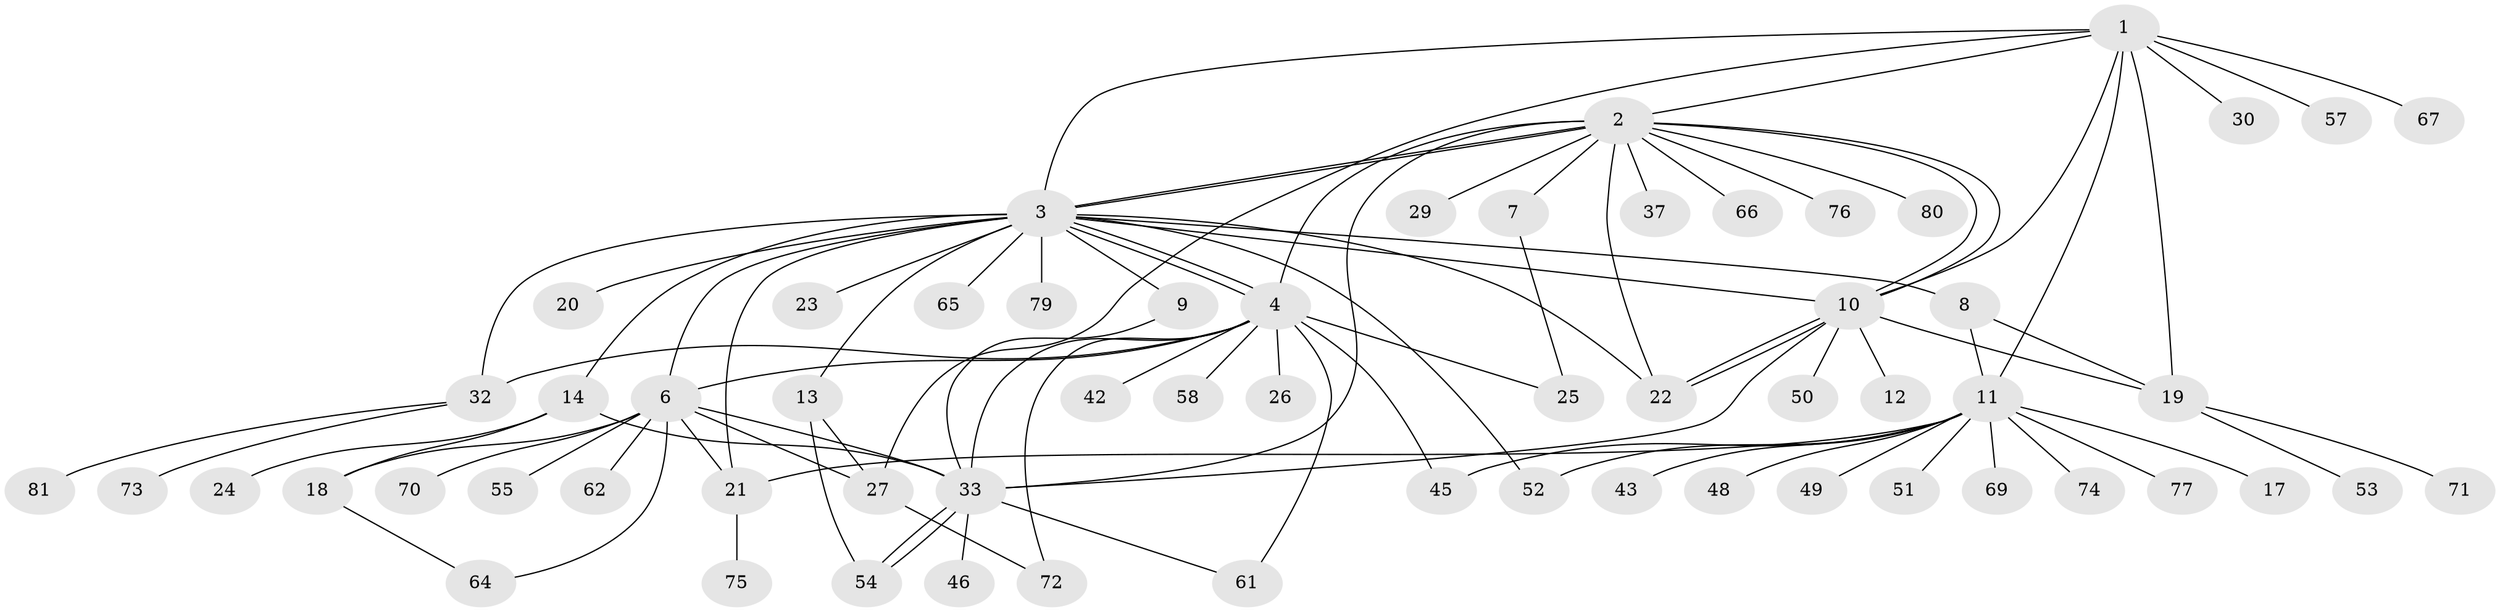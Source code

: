// Generated by graph-tools (version 1.1) at 2025/23/03/03/25 07:23:50]
// undirected, 61 vertices, 93 edges
graph export_dot {
graph [start="1"]
  node [color=gray90,style=filled];
  1 [super="+38"];
  2 [super="+5"];
  3 [super="+35"];
  4 [super="+44"];
  6 [super="+15"];
  7 [super="+59"];
  8 [super="+28"];
  9;
  10 [super="+68"];
  11 [super="+63"];
  12;
  13 [super="+39"];
  14 [super="+16"];
  17;
  18 [super="+36"];
  19 [super="+47"];
  20;
  21 [super="+31"];
  22;
  23 [super="+41"];
  24;
  25 [super="+34"];
  26;
  27 [super="+78"];
  29;
  30;
  32 [super="+60"];
  33 [super="+40"];
  37;
  42;
  43;
  45;
  46;
  48;
  49;
  50;
  51;
  52;
  53;
  54 [super="+56"];
  55;
  57;
  58;
  61;
  62;
  64;
  65;
  66;
  67;
  69;
  70;
  71;
  72;
  73;
  74;
  75;
  76;
  77;
  79;
  80;
  81;
  1 -- 2;
  1 -- 3;
  1 -- 10;
  1 -- 11;
  1 -- 19;
  1 -- 27;
  1 -- 30;
  1 -- 67;
  1 -- 57;
  2 -- 3;
  2 -- 3;
  2 -- 7;
  2 -- 10;
  2 -- 10;
  2 -- 22;
  2 -- 29;
  2 -- 33;
  2 -- 37;
  2 -- 66;
  2 -- 76;
  2 -- 80;
  2 -- 4;
  3 -- 4;
  3 -- 4;
  3 -- 6 [weight=2];
  3 -- 8 [weight=2];
  3 -- 9;
  3 -- 10;
  3 -- 13;
  3 -- 14;
  3 -- 20;
  3 -- 21;
  3 -- 22;
  3 -- 23;
  3 -- 32 [weight=2];
  3 -- 52;
  3 -- 65;
  3 -- 79;
  4 -- 25;
  4 -- 26;
  4 -- 32;
  4 -- 33;
  4 -- 42;
  4 -- 45;
  4 -- 58;
  4 -- 61;
  4 -- 72;
  4 -- 6;
  6 -- 33 [weight=2];
  6 -- 55;
  6 -- 62;
  6 -- 64;
  6 -- 70;
  6 -- 18;
  6 -- 27;
  6 -- 21;
  7 -- 25;
  8 -- 11;
  8 -- 19;
  9 -- 33;
  10 -- 12;
  10 -- 19;
  10 -- 22;
  10 -- 22;
  10 -- 33;
  10 -- 50;
  11 -- 17;
  11 -- 43;
  11 -- 48;
  11 -- 49;
  11 -- 51;
  11 -- 74;
  11 -- 52;
  11 -- 77;
  11 -- 69;
  11 -- 45;
  11 -- 21;
  13 -- 27;
  13 -- 54;
  14 -- 18;
  14 -- 24;
  14 -- 33;
  18 -- 64;
  19 -- 53;
  19 -- 71;
  21 -- 75;
  27 -- 72;
  32 -- 73;
  32 -- 81;
  33 -- 46;
  33 -- 54;
  33 -- 54;
  33 -- 61;
}
